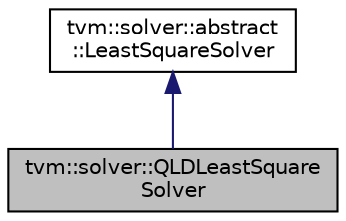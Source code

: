 digraph "tvm::solver::QLDLeastSquareSolver"
{
  edge [fontname="Helvetica",fontsize="10",labelfontname="Helvetica",labelfontsize="10"];
  node [fontname="Helvetica",fontsize="10",shape=record];
  Node2 [label="tvm::solver::QLDLeastSquare\lSolver",height=0.2,width=0.4,color="black", fillcolor="grey75", style="filled", fontcolor="black"];
  Node3 -> Node2 [dir="back",color="midnightblue",fontsize="10",style="solid",fontname="Helvetica"];
  Node3 [label="tvm::solver::abstract\l::LeastSquareSolver",height=0.2,width=0.4,color="black", fillcolor="white", style="filled",URL="$classtvm_1_1solver_1_1abstract_1_1LeastSquareSolver.html"];
}
